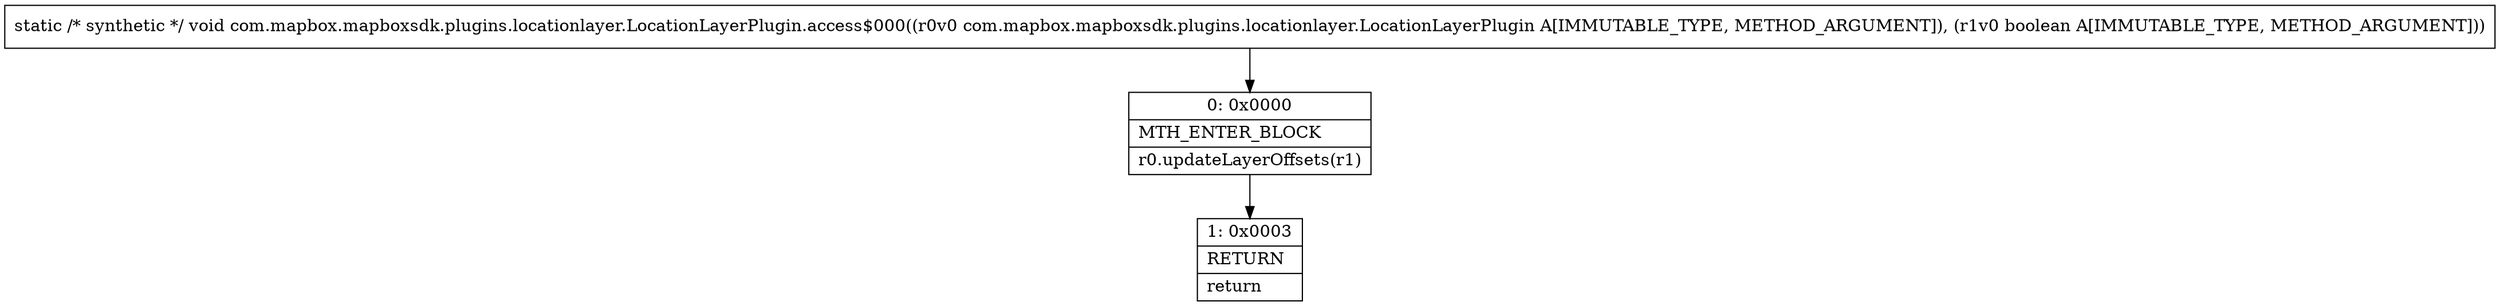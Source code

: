 digraph "CFG forcom.mapbox.mapboxsdk.plugins.locationlayer.LocationLayerPlugin.access$000(Lcom\/mapbox\/mapboxsdk\/plugins\/locationlayer\/LocationLayerPlugin;Z)V" {
Node_0 [shape=record,label="{0\:\ 0x0000|MTH_ENTER_BLOCK\l|r0.updateLayerOffsets(r1)\l}"];
Node_1 [shape=record,label="{1\:\ 0x0003|RETURN\l|return\l}"];
MethodNode[shape=record,label="{static \/* synthetic *\/ void com.mapbox.mapboxsdk.plugins.locationlayer.LocationLayerPlugin.access$000((r0v0 com.mapbox.mapboxsdk.plugins.locationlayer.LocationLayerPlugin A[IMMUTABLE_TYPE, METHOD_ARGUMENT]), (r1v0 boolean A[IMMUTABLE_TYPE, METHOD_ARGUMENT])) }"];
MethodNode -> Node_0;
Node_0 -> Node_1;
}

